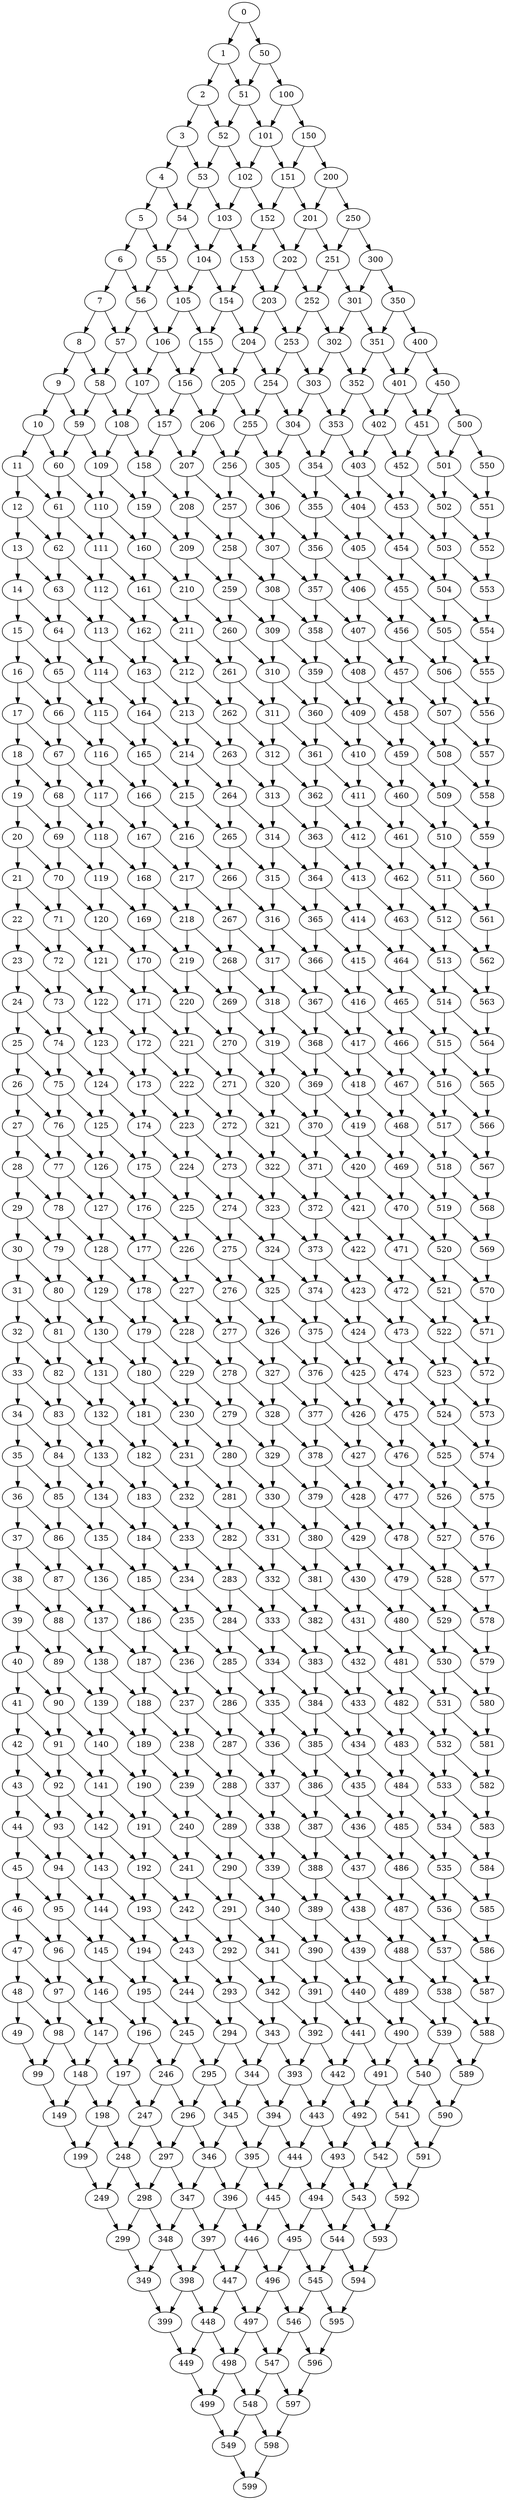 digraph G {
  0;
  1;
  2;
  3;
  4;
  5;
  6;
  7;
  8;
  9;
  10;
  11;
  12;
  13;
  14;
  15;
  16;
  17;
  18;
  19;
  20;
  21;
  22;
  23;
  24;
  25;
  26;
  27;
  28;
  29;
  30;
  31;
  32;
  33;
  34;
  35;
  36;
  37;
  38;
  39;
  40;
  41;
  42;
  43;
  44;
  45;
  46;
  47;
  48;
  49;
  50;
  51;
  52;
  53;
  54;
  55;
  56;
  57;
  58;
  59;
  60;
  61;
  62;
  63;
  64;
  65;
  66;
  67;
  68;
  69;
  70;
  71;
  72;
  73;
  74;
  75;
  76;
  77;
  78;
  79;
  80;
  81;
  82;
  83;
  84;
  85;
  86;
  87;
  88;
  89;
  90;
  91;
  92;
  93;
  94;
  95;
  96;
  97;
  98;
  99;
  100;
  101;
  102;
  103;
  104;
  105;
  106;
  107;
  108;
  109;
  110;
  111;
  112;
  113;
  114;
  115;
  116;
  117;
  118;
  119;
  120;
  121;
  122;
  123;
  124;
  125;
  126;
  127;
  128;
  129;
  130;
  131;
  132;
  133;
  134;
  135;
  136;
  137;
  138;
  139;
  140;
  141;
  142;
  143;
  144;
  145;
  146;
  147;
  148;
  149;
  150;
  151;
  152;
  153;
  154;
  155;
  156;
  157;
  158;
  159;
  160;
  161;
  162;
  163;
  164;
  165;
  166;
  167;
  168;
  169;
  170;
  171;
  172;
  173;
  174;
  175;
  176;
  177;
  178;
  179;
  180;
  181;
  182;
  183;
  184;
  185;
  186;
  187;
  188;
  189;
  190;
  191;
  192;
  193;
  194;
  195;
  196;
  197;
  198;
  199;
  200;
  201;
  202;
  203;
  204;
  205;
  206;
  207;
  208;
  209;
  210;
  211;
  212;
  213;
  214;
  215;
  216;
  217;
  218;
  219;
  220;
  221;
  222;
  223;
  224;
  225;
  226;
  227;
  228;
  229;
  230;
  231;
  232;
  233;
  234;
  235;
  236;
  237;
  238;
  239;
  240;
  241;
  242;
  243;
  244;
  245;
  246;
  247;
  248;
  249;
  250;
  251;
  252;
  253;
  254;
  255;
  256;
  257;
  258;
  259;
  260;
  261;
  262;
  263;
  264;
  265;
  266;
  267;
  268;
  269;
  270;
  271;
  272;
  273;
  274;
  275;
  276;
  277;
  278;
  279;
  280;
  281;
  282;
  283;
  284;
  285;
  286;
  287;
  288;
  289;
  290;
  291;
  292;
  293;
  294;
  295;
  296;
  297;
  298;
  299;
  300;
  301;
  302;
  303;
  304;
  305;
  306;
  307;
  308;
  309;
  310;
  311;
  312;
  313;
  314;
  315;
  316;
  317;
  318;
  319;
  320;
  321;
  322;
  323;
  324;
  325;
  326;
  327;
  328;
  329;
  330;
  331;
  332;
  333;
  334;
  335;
  336;
  337;
  338;
  339;
  340;
  341;
  342;
  343;
  344;
  345;
  346;
  347;
  348;
  349;
  350;
  351;
  352;
  353;
  354;
  355;
  356;
  357;
  358;
  359;
  360;
  361;
  362;
  363;
  364;
  365;
  366;
  367;
  368;
  369;
  370;
  371;
  372;
  373;
  374;
  375;
  376;
  377;
  378;
  379;
  380;
  381;
  382;
  383;
  384;
  385;
  386;
  387;
  388;
  389;
  390;
  391;
  392;
  393;
  394;
  395;
  396;
  397;
  398;
  399;
  400;
  401;
  402;
  403;
  404;
  405;
  406;
  407;
  408;
  409;
  410;
  411;
  412;
  413;
  414;
  415;
  416;
  417;
  418;
  419;
  420;
  421;
  422;
  423;
  424;
  425;
  426;
  427;
  428;
  429;
  430;
  431;
  432;
  433;
  434;
  435;
  436;
  437;
  438;
  439;
  440;
  441;
  442;
  443;
  444;
  445;
  446;
  447;
  448;
  449;
  450;
  451;
  452;
  453;
  454;
  455;
  456;
  457;
  458;
  459;
  460;
  461;
  462;
  463;
  464;
  465;
  466;
  467;
  468;
  469;
  470;
  471;
  472;
  473;
  474;
  475;
  476;
  477;
  478;
  479;
  480;
  481;
  482;
  483;
  484;
  485;
  486;
  487;
  488;
  489;
  490;
  491;
  492;
  493;
  494;
  495;
  496;
  497;
  498;
  499;
  500;
  501;
  502;
  503;
  504;
  505;
  506;
  507;
  508;
  509;
  510;
  511;
  512;
  513;
  514;
  515;
  516;
  517;
  518;
  519;
  520;
  521;
  522;
  523;
  524;
  525;
  526;
  527;
  528;
  529;
  530;
  531;
  532;
  533;
  534;
  535;
  536;
  537;
  538;
  539;
  540;
  541;
  542;
  543;
  544;
  545;
  546;
  547;
  548;
  549;
  550;
  551;
  552;
  553;
  554;
  555;
  556;
  557;
  558;
  559;
  560;
  561;
  562;
  563;
  564;
  565;
  566;
  567;
  568;
  569;
  570;
  571;
  572;
  573;
  574;
  575;
  576;
  577;
  578;
  579;
  580;
  581;
  582;
  583;
  584;
  585;
  586;
  587;
  588;
  589;
  590;
  591;
  592;
  593;
  594;
  595;
  596;
  597;
  598;
  599;
   0 -> 50;
   0 -> 1;
   1 -> 51;
   1 -> 2;
   2 -> 52;
   2 -> 3;
   3 -> 53;
   3 -> 4;
   4 -> 54;
   4 -> 5;
   5 -> 55;
   5 -> 6;
   6 -> 56;
   6 -> 7;
   7 -> 57;
   7 -> 8;
   8 -> 58;
   8 -> 9;
   9 -> 59;
   9 -> 10;
   10 -> 60;
   10 -> 11;
   11 -> 61;
   11 -> 12;
   12 -> 62;
   12 -> 13;
   13 -> 63;
   13 -> 14;
   14 -> 64;
   14 -> 15;
   15 -> 65;
   15 -> 16;
   16 -> 66;
   16 -> 17;
   17 -> 67;
   17 -> 18;
   18 -> 68;
   18 -> 19;
   19 -> 69;
   19 -> 20;
   20 -> 70;
   20 -> 21;
   21 -> 71;
   21 -> 22;
   22 -> 72;
   22 -> 23;
   23 -> 73;
   23 -> 24;
   24 -> 74;
   24 -> 25;
   25 -> 75;
   25 -> 26;
   26 -> 76;
   26 -> 27;
   27 -> 77;
   27 -> 28;
   28 -> 78;
   28 -> 29;
   29 -> 79;
   29 -> 30;
   30 -> 80;
   30 -> 31;
   31 -> 81;
   31 -> 32;
   32 -> 82;
   32 -> 33;
   33 -> 83;
   33 -> 34;
   34 -> 84;
   34 -> 35;
   35 -> 85;
   35 -> 36;
   36 -> 86;
   36 -> 37;
   37 -> 87;
   37 -> 38;
   38 -> 88;
   38 -> 39;
   39 -> 89;
   39 -> 40;
   40 -> 90;
   40 -> 41;
   41 -> 91;
   41 -> 42;
   42 -> 92;
   42 -> 43;
   43 -> 93;
   43 -> 44;
   44 -> 94;
   44 -> 45;
   45 -> 95;
   45 -> 46;
   46 -> 96;
   46 -> 47;
   47 -> 97;
   47 -> 48;
   48 -> 98;
   48 -> 49;
   49 -> 99;
   50 -> 100;
   50 -> 51;
   51 -> 101;
   51 -> 52;
   52 -> 102;
   52 -> 53;
   53 -> 103;
   53 -> 54;
   54 -> 104;
   54 -> 55;
   55 -> 105;
   55 -> 56;
   56 -> 106;
   56 -> 57;
   57 -> 107;
   57 -> 58;
   58 -> 108;
   58 -> 59;
   59 -> 109;
   59 -> 60;
   60 -> 110;
   60 -> 61;
   61 -> 111;
   61 -> 62;
   62 -> 112;
   62 -> 63;
   63 -> 113;
   63 -> 64;
   64 -> 114;
   64 -> 65;
   65 -> 115;
   65 -> 66;
   66 -> 116;
   66 -> 67;
   67 -> 117;
   67 -> 68;
   68 -> 118;
   68 -> 69;
   69 -> 119;
   69 -> 70;
   70 -> 120;
   70 -> 71;
   71 -> 121;
   71 -> 72;
   72 -> 122;
   72 -> 73;
   73 -> 123;
   73 -> 74;
   74 -> 124;
   74 -> 75;
   75 -> 125;
   75 -> 76;
   76 -> 126;
   76 -> 77;
   77 -> 127;
   77 -> 78;
   78 -> 128;
   78 -> 79;
   79 -> 129;
   79 -> 80;
   80 -> 130;
   80 -> 81;
   81 -> 131;
   81 -> 82;
   82 -> 132;
   82 -> 83;
   83 -> 133;
   83 -> 84;
   84 -> 134;
   84 -> 85;
   85 -> 135;
   85 -> 86;
   86 -> 136;
   86 -> 87;
   87 -> 137;
   87 -> 88;
   88 -> 138;
   88 -> 89;
   89 -> 139;
   89 -> 90;
   90 -> 140;
   90 -> 91;
   91 -> 141;
   91 -> 92;
   92 -> 142;
   92 -> 93;
   93 -> 143;
   93 -> 94;
   94 -> 144;
   94 -> 95;
   95 -> 145;
   95 -> 96;
   96 -> 146;
   96 -> 97;
   97 -> 147;
   97 -> 98;
   98 -> 148;
   98 -> 99;
   99 -> 149;
   100 -> 150;
   100 -> 101;
   101 -> 151;
   101 -> 102;
   102 -> 152;
   102 -> 103;
   103 -> 153;
   103 -> 104;
   104 -> 154;
   104 -> 105;
   105 -> 155;
   105 -> 106;
   106 -> 156;
   106 -> 107;
   107 -> 157;
   107 -> 108;
   108 -> 158;
   108 -> 109;
   109 -> 159;
   109 -> 110;
   110 -> 160;
   110 -> 111;
   111 -> 161;
   111 -> 112;
   112 -> 162;
   112 -> 113;
   113 -> 163;
   113 -> 114;
   114 -> 164;
   114 -> 115;
   115 -> 165;
   115 -> 116;
   116 -> 166;
   116 -> 117;
   117 -> 167;
   117 -> 118;
   118 -> 168;
   118 -> 119;
   119 -> 169;
   119 -> 120;
   120 -> 170;
   120 -> 121;
   121 -> 171;
   121 -> 122;
   122 -> 172;
   122 -> 123;
   123 -> 173;
   123 -> 124;
   124 -> 174;
   124 -> 125;
   125 -> 175;
   125 -> 126;
   126 -> 176;
   126 -> 127;
   127 -> 177;
   127 -> 128;
   128 -> 178;
   128 -> 129;
   129 -> 179;
   129 -> 130;
   130 -> 180;
   130 -> 131;
   131 -> 181;
   131 -> 132;
   132 -> 182;
   132 -> 133;
   133 -> 183;
   133 -> 134;
   134 -> 184;
   134 -> 135;
   135 -> 185;
   135 -> 136;
   136 -> 186;
   136 -> 137;
   137 -> 187;
   137 -> 138;
   138 -> 188;
   138 -> 139;
   139 -> 189;
   139 -> 140;
   140 -> 190;
   140 -> 141;
   141 -> 191;
   141 -> 142;
   142 -> 192;
   142 -> 143;
   143 -> 193;
   143 -> 144;
   144 -> 194;
   144 -> 145;
   145 -> 195;
   145 -> 146;
   146 -> 196;
   146 -> 147;
   147 -> 197;
   147 -> 148;
   148 -> 198;
   148 -> 149;
   149 -> 199;
   150 -> 200;
   150 -> 151;
   151 -> 201;
   151 -> 152;
   152 -> 202;
   152 -> 153;
   153 -> 203;
   153 -> 154;
   154 -> 204;
   154 -> 155;
   155 -> 205;
   155 -> 156;
   156 -> 206;
   156 -> 157;
   157 -> 207;
   157 -> 158;
   158 -> 208;
   158 -> 159;
   159 -> 209;
   159 -> 160;
   160 -> 210;
   160 -> 161;
   161 -> 211;
   161 -> 162;
   162 -> 212;
   162 -> 163;
   163 -> 213;
   163 -> 164;
   164 -> 214;
   164 -> 165;
   165 -> 215;
   165 -> 166;
   166 -> 216;
   166 -> 167;
   167 -> 217;
   167 -> 168;
   168 -> 218;
   168 -> 169;
   169 -> 219;
   169 -> 170;
   170 -> 220;
   170 -> 171;
   171 -> 221;
   171 -> 172;
   172 -> 222;
   172 -> 173;
   173 -> 223;
   173 -> 174;
   174 -> 224;
   174 -> 175;
   175 -> 225;
   175 -> 176;
   176 -> 226;
   176 -> 177;
   177 -> 227;
   177 -> 178;
   178 -> 228;
   178 -> 179;
   179 -> 229;
   179 -> 180;
   180 -> 230;
   180 -> 181;
   181 -> 231;
   181 -> 182;
   182 -> 232;
   182 -> 183;
   183 -> 233;
   183 -> 184;
   184 -> 234;
   184 -> 185;
   185 -> 235;
   185 -> 186;
   186 -> 236;
   186 -> 187;
   187 -> 237;
   187 -> 188;
   188 -> 238;
   188 -> 189;
   189 -> 239;
   189 -> 190;
   190 -> 240;
   190 -> 191;
   191 -> 241;
   191 -> 192;
   192 -> 242;
   192 -> 193;
   193 -> 243;
   193 -> 194;
   194 -> 244;
   194 -> 195;
   195 -> 245;
   195 -> 196;
   196 -> 246;
   196 -> 197;
   197 -> 247;
   197 -> 198;
   198 -> 248;
   198 -> 199;
   199 -> 249;
   200 -> 250;
   200 -> 201;
   201 -> 251;
   201 -> 202;
   202 -> 252;
   202 -> 203;
   203 -> 253;
   203 -> 204;
   204 -> 254;
   204 -> 205;
   205 -> 255;
   205 -> 206;
   206 -> 256;
   206 -> 207;
   207 -> 257;
   207 -> 208;
   208 -> 258;
   208 -> 209;
   209 -> 259;
   209 -> 210;
   210 -> 260;
   210 -> 211;
   211 -> 261;
   211 -> 212;
   212 -> 262;
   212 -> 213;
   213 -> 263;
   213 -> 214;
   214 -> 264;
   214 -> 215;
   215 -> 265;
   215 -> 216;
   216 -> 266;
   216 -> 217;
   217 -> 267;
   217 -> 218;
   218 -> 268;
   218 -> 219;
   219 -> 269;
   219 -> 220;
   220 -> 270;
   220 -> 221;
   221 -> 271;
   221 -> 222;
   222 -> 272;
   222 -> 223;
   223 -> 273;
   223 -> 224;
   224 -> 274;
   224 -> 225;
   225 -> 275;
   225 -> 226;
   226 -> 276;
   226 -> 227;
   227 -> 277;
   227 -> 228;
   228 -> 278;
   228 -> 229;
   229 -> 279;
   229 -> 230;
   230 -> 280;
   230 -> 231;
   231 -> 281;
   231 -> 232;
   232 -> 282;
   232 -> 233;
   233 -> 283;
   233 -> 234;
   234 -> 284;
   234 -> 235;
   235 -> 285;
   235 -> 236;
   236 -> 286;
   236 -> 237;
   237 -> 287;
   237 -> 238;
   238 -> 288;
   238 -> 239;
   239 -> 289;
   239 -> 240;
   240 -> 290;
   240 -> 241;
   241 -> 291;
   241 -> 242;
   242 -> 292;
   242 -> 243;
   243 -> 293;
   243 -> 244;
   244 -> 294;
   244 -> 245;
   245 -> 295;
   245 -> 246;
   246 -> 296;
   246 -> 247;
   247 -> 297;
   247 -> 248;
   248 -> 298;
   248 -> 249;
   249 -> 299;
   250 -> 300;
   250 -> 251;
   251 -> 301;
   251 -> 252;
   252 -> 302;
   252 -> 253;
   253 -> 303;
   253 -> 254;
   254 -> 304;
   254 -> 255;
   255 -> 305;
   255 -> 256;
   256 -> 306;
   256 -> 257;
   257 -> 307;
   257 -> 258;
   258 -> 308;
   258 -> 259;
   259 -> 309;
   259 -> 260;
   260 -> 310;
   260 -> 261;
   261 -> 311;
   261 -> 262;
   262 -> 312;
   262 -> 263;
   263 -> 313;
   263 -> 264;
   264 -> 314;
   264 -> 265;
   265 -> 315;
   265 -> 266;
   266 -> 316;
   266 -> 267;
   267 -> 317;
   267 -> 268;
   268 -> 318;
   268 -> 269;
   269 -> 319;
   269 -> 270;
   270 -> 320;
   270 -> 271;
   271 -> 321;
   271 -> 272;
   272 -> 322;
   272 -> 273;
   273 -> 323;
   273 -> 274;
   274 -> 324;
   274 -> 275;
   275 -> 325;
   275 -> 276;
   276 -> 326;
   276 -> 277;
   277 -> 327;
   277 -> 278;
   278 -> 328;
   278 -> 279;
   279 -> 329;
   279 -> 280;
   280 -> 330;
   280 -> 281;
   281 -> 331;
   281 -> 282;
   282 -> 332;
   282 -> 283;
   283 -> 333;
   283 -> 284;
   284 -> 334;
   284 -> 285;
   285 -> 335;
   285 -> 286;
   286 -> 336;
   286 -> 287;
   287 -> 337;
   287 -> 288;
   288 -> 338;
   288 -> 289;
   289 -> 339;
   289 -> 290;
   290 -> 340;
   290 -> 291;
   291 -> 341;
   291 -> 292;
   292 -> 342;
   292 -> 293;
   293 -> 343;
   293 -> 294;
   294 -> 344;
   294 -> 295;
   295 -> 345;
   295 -> 296;
   296 -> 346;
   296 -> 297;
   297 -> 347;
   297 -> 298;
   298 -> 348;
   298 -> 299;
   299 -> 349;
   300 -> 350;
   300 -> 301;
   301 -> 351;
   301 -> 302;
   302 -> 352;
   302 -> 303;
   303 -> 353;
   303 -> 304;
   304 -> 354;
   304 -> 305;
   305 -> 355;
   305 -> 306;
   306 -> 356;
   306 -> 307;
   307 -> 357;
   307 -> 308;
   308 -> 358;
   308 -> 309;
   309 -> 359;
   309 -> 310;
   310 -> 360;
   310 -> 311;
   311 -> 361;
   311 -> 312;
   312 -> 362;
   312 -> 313;
   313 -> 363;
   313 -> 314;
   314 -> 364;
   314 -> 315;
   315 -> 365;
   315 -> 316;
   316 -> 366;
   316 -> 317;
   317 -> 367;
   317 -> 318;
   318 -> 368;
   318 -> 319;
   319 -> 369;
   319 -> 320;
   320 -> 370;
   320 -> 321;
   321 -> 371;
   321 -> 322;
   322 -> 372;
   322 -> 323;
   323 -> 373;
   323 -> 324;
   324 -> 374;
   324 -> 325;
   325 -> 375;
   325 -> 326;
   326 -> 376;
   326 -> 327;
   327 -> 377;
   327 -> 328;
   328 -> 378;
   328 -> 329;
   329 -> 379;
   329 -> 330;
   330 -> 380;
   330 -> 331;
   331 -> 381;
   331 -> 332;
   332 -> 382;
   332 -> 333;
   333 -> 383;
   333 -> 334;
   334 -> 384;
   334 -> 335;
   335 -> 385;
   335 -> 336;
   336 -> 386;
   336 -> 337;
   337 -> 387;
   337 -> 338;
   338 -> 388;
   338 -> 339;
   339 -> 389;
   339 -> 340;
   340 -> 390;
   340 -> 341;
   341 -> 391;
   341 -> 342;
   342 -> 392;
   342 -> 343;
   343 -> 393;
   343 -> 344;
   344 -> 394;
   344 -> 345;
   345 -> 395;
   345 -> 346;
   346 -> 396;
   346 -> 347;
   347 -> 397;
   347 -> 348;
   348 -> 398;
   348 -> 349;
   349 -> 399;
   350 -> 400;
   350 -> 351;
   351 -> 401;
   351 -> 352;
   352 -> 402;
   352 -> 353;
   353 -> 403;
   353 -> 354;
   354 -> 404;
   354 -> 355;
   355 -> 405;
   355 -> 356;
   356 -> 406;
   356 -> 357;
   357 -> 407;
   357 -> 358;
   358 -> 408;
   358 -> 359;
   359 -> 409;
   359 -> 360;
   360 -> 410;
   360 -> 361;
   361 -> 411;
   361 -> 362;
   362 -> 412;
   362 -> 363;
   363 -> 413;
   363 -> 364;
   364 -> 414;
   364 -> 365;
   365 -> 415;
   365 -> 366;
   366 -> 416;
   366 -> 367;
   367 -> 417;
   367 -> 368;
   368 -> 418;
   368 -> 369;
   369 -> 419;
   369 -> 370;
   370 -> 420;
   370 -> 371;
   371 -> 421;
   371 -> 372;
   372 -> 422;
   372 -> 373;
   373 -> 423;
   373 -> 374;
   374 -> 424;
   374 -> 375;
   375 -> 425;
   375 -> 376;
   376 -> 426;
   376 -> 377;
   377 -> 427;
   377 -> 378;
   378 -> 428;
   378 -> 379;
   379 -> 429;
   379 -> 380;
   380 -> 430;
   380 -> 381;
   381 -> 431;
   381 -> 382;
   382 -> 432;
   382 -> 383;
   383 -> 433;
   383 -> 384;
   384 -> 434;
   384 -> 385;
   385 -> 435;
   385 -> 386;
   386 -> 436;
   386 -> 387;
   387 -> 437;
   387 -> 388;
   388 -> 438;
   388 -> 389;
   389 -> 439;
   389 -> 390;
   390 -> 440;
   390 -> 391;
   391 -> 441;
   391 -> 392;
   392 -> 442;
   392 -> 393;
   393 -> 443;
   393 -> 394;
   394 -> 444;
   394 -> 395;
   395 -> 445;
   395 -> 396;
   396 -> 446;
   396 -> 397;
   397 -> 447;
   397 -> 398;
   398 -> 448;
   398 -> 399;
   399 -> 449;
   400 -> 450;
   400 -> 401;
   401 -> 451;
   401 -> 402;
   402 -> 452;
   402 -> 403;
   403 -> 453;
   403 -> 404;
   404 -> 454;
   404 -> 405;
   405 -> 455;
   405 -> 406;
   406 -> 456;
   406 -> 407;
   407 -> 457;
   407 -> 408;
   408 -> 458;
   408 -> 409;
   409 -> 459;
   409 -> 410;
   410 -> 460;
   410 -> 411;
   411 -> 461;
   411 -> 412;
   412 -> 462;
   412 -> 413;
   413 -> 463;
   413 -> 414;
   414 -> 464;
   414 -> 415;
   415 -> 465;
   415 -> 416;
   416 -> 466;
   416 -> 417;
   417 -> 467;
   417 -> 418;
   418 -> 468;
   418 -> 419;
   419 -> 469;
   419 -> 420;
   420 -> 470;
   420 -> 421;
   421 -> 471;
   421 -> 422;
   422 -> 472;
   422 -> 423;
   423 -> 473;
   423 -> 424;
   424 -> 474;
   424 -> 425;
   425 -> 475;
   425 -> 426;
   426 -> 476;
   426 -> 427;
   427 -> 477;
   427 -> 428;
   428 -> 478;
   428 -> 429;
   429 -> 479;
   429 -> 430;
   430 -> 480;
   430 -> 431;
   431 -> 481;
   431 -> 432;
   432 -> 482;
   432 -> 433;
   433 -> 483;
   433 -> 434;
   434 -> 484;
   434 -> 435;
   435 -> 485;
   435 -> 436;
   436 -> 486;
   436 -> 437;
   437 -> 487;
   437 -> 438;
   438 -> 488;
   438 -> 439;
   439 -> 489;
   439 -> 440;
   440 -> 490;
   440 -> 441;
   441 -> 491;
   441 -> 442;
   442 -> 492;
   442 -> 443;
   443 -> 493;
   443 -> 444;
   444 -> 494;
   444 -> 445;
   445 -> 495;
   445 -> 446;
   446 -> 496;
   446 -> 447;
   447 -> 497;
   447 -> 448;
   448 -> 498;
   448 -> 449;
   449 -> 499;
   450 -> 500;
   450 -> 451;
   451 -> 501;
   451 -> 452;
   452 -> 502;
   452 -> 453;
   453 -> 503;
   453 -> 454;
   454 -> 504;
   454 -> 455;
   455 -> 505;
   455 -> 456;
   456 -> 506;
   456 -> 457;
   457 -> 507;
   457 -> 458;
   458 -> 508;
   458 -> 459;
   459 -> 509;
   459 -> 460;
   460 -> 510;
   460 -> 461;
   461 -> 511;
   461 -> 462;
   462 -> 512;
   462 -> 463;
   463 -> 513;
   463 -> 464;
   464 -> 514;
   464 -> 465;
   465 -> 515;
   465 -> 466;
   466 -> 516;
   466 -> 467;
   467 -> 517;
   467 -> 468;
   468 -> 518;
   468 -> 469;
   469 -> 519;
   469 -> 470;
   470 -> 520;
   470 -> 471;
   471 -> 521;
   471 -> 472;
   472 -> 522;
   472 -> 473;
   473 -> 523;
   473 -> 474;
   474 -> 524;
   474 -> 475;
   475 -> 525;
   475 -> 476;
   476 -> 526;
   476 -> 477;
   477 -> 527;
   477 -> 478;
   478 -> 528;
   478 -> 479;
   479 -> 529;
   479 -> 480;
   480 -> 530;
   480 -> 481;
   481 -> 531;
   481 -> 482;
   482 -> 532;
   482 -> 483;
   483 -> 533;
   483 -> 484;
   484 -> 534;
   484 -> 485;
   485 -> 535;
   485 -> 486;
   486 -> 536;
   486 -> 487;
   487 -> 537;
   487 -> 488;
   488 -> 538;
   488 -> 489;
   489 -> 539;
   489 -> 490;
   490 -> 540;
   490 -> 491;
   491 -> 541;
   491 -> 492;
   492 -> 542;
   492 -> 493;
   493 -> 543;
   493 -> 494;
   494 -> 544;
   494 -> 495;
   495 -> 545;
   495 -> 496;
   496 -> 546;
   496 -> 497;
   497 -> 547;
   497 -> 498;
   498 -> 548;
   498 -> 499;
   499 -> 549;
   500 -> 550;
   500 -> 501;
   501 -> 551;
   501 -> 502;
   502 -> 552;
   502 -> 503;
   503 -> 553;
   503 -> 504;
   504 -> 554;
   504 -> 505;
   505 -> 555;
   505 -> 506;
   506 -> 556;
   506 -> 507;
   507 -> 557;
   507 -> 508;
   508 -> 558;
   508 -> 509;
   509 -> 559;
   509 -> 510;
   510 -> 560;
   510 -> 511;
   511 -> 561;
   511 -> 512;
   512 -> 562;
   512 -> 513;
   513 -> 563;
   513 -> 514;
   514 -> 564;
   514 -> 515;
   515 -> 565;
   515 -> 516;
   516 -> 566;
   516 -> 517;
   517 -> 567;
   517 -> 518;
   518 -> 568;
   518 -> 519;
   519 -> 569;
   519 -> 520;
   520 -> 570;
   520 -> 521;
   521 -> 571;
   521 -> 522;
   522 -> 572;
   522 -> 523;
   523 -> 573;
   523 -> 524;
   524 -> 574;
   524 -> 525;
   525 -> 575;
   525 -> 526;
   526 -> 576;
   526 -> 527;
   527 -> 577;
   527 -> 528;
   528 -> 578;
   528 -> 529;
   529 -> 579;
   529 -> 530;
   530 -> 580;
   530 -> 531;
   531 -> 581;
   531 -> 532;
   532 -> 582;
   532 -> 533;
   533 -> 583;
   533 -> 534;
   534 -> 584;
   534 -> 535;
   535 -> 585;
   535 -> 536;
   536 -> 586;
   536 -> 537;
   537 -> 587;
   537 -> 538;
   538 -> 588;
   538 -> 539;
   539 -> 589;
   539 -> 540;
   540 -> 590;
   540 -> 541;
   541 -> 591;
   541 -> 542;
   542 -> 592;
   542 -> 543;
   543 -> 593;
   543 -> 544;
   544 -> 594;
   544 -> 545;
   545 -> 595;
   545 -> 546;
   546 -> 596;
   546 -> 547;
   547 -> 597;
   547 -> 548;
   548 -> 598;
   548 -> 549;
   549 -> 599;
   550 -> 551;
   551 -> 552;
   552 -> 553;
   553 -> 554;
   554 -> 555;
   555 -> 556;
   556 -> 557;
   557 -> 558;
   558 -> 559;
   559 -> 560;
   560 -> 561;
   561 -> 562;
   562 -> 563;
   563 -> 564;
   564 -> 565;
   565 -> 566;
   566 -> 567;
   567 -> 568;
   568 -> 569;
   569 -> 570;
   570 -> 571;
   571 -> 572;
   572 -> 573;
   573 -> 574;
   574 -> 575;
   575 -> 576;
   576 -> 577;
   577 -> 578;
   578 -> 579;
   579 -> 580;
   580 -> 581;
   581 -> 582;
   582 -> 583;
   583 -> 584;
   584 -> 585;
   585 -> 586;
   586 -> 587;
   587 -> 588;
   588 -> 589;
   589 -> 590;
   590 -> 591;
   591 -> 592;
   592 -> 593;
   593 -> 594;
   594 -> 595;
   595 -> 596;
   596 -> 597;
   597 -> 598;
   598 -> 599;
}
